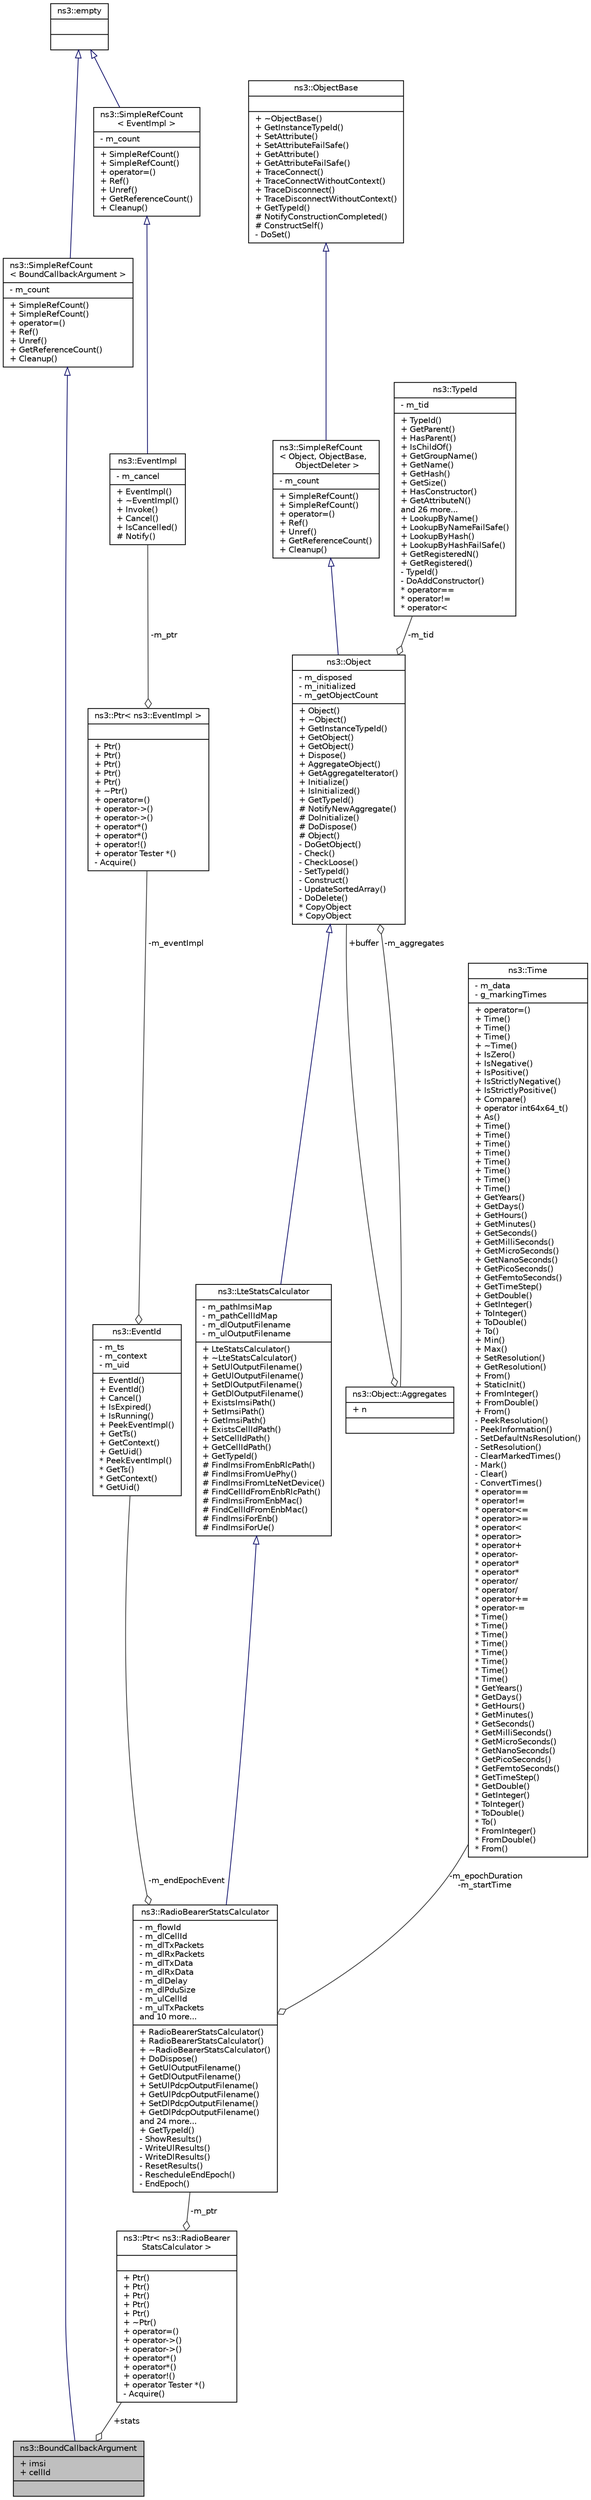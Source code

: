 digraph "ns3::BoundCallbackArgument"
{
  edge [fontname="Helvetica",fontsize="10",labelfontname="Helvetica",labelfontsize="10"];
  node [fontname="Helvetica",fontsize="10",shape=record];
  Node1 [label="{ns3::BoundCallbackArgument\n|+ imsi\l+ cellId\l|}",height=0.2,width=0.4,color="black", fillcolor="grey75", style="filled", fontcolor="black"];
  Node2 -> Node1 [dir="back",color="midnightblue",fontsize="10",style="solid",arrowtail="onormal"];
  Node2 [label="{ns3::SimpleRefCount\l\< BoundCallbackArgument \>\n|- m_count\l|+ SimpleRefCount()\l+ SimpleRefCount()\l+ operator=()\l+ Ref()\l+ Unref()\l+ GetReferenceCount()\l+ Cleanup()\l}",height=0.2,width=0.4,color="black", fillcolor="white", style="filled",URL="$da/da1/classns3_1_1SimpleRefCount.html"];
  Node3 -> Node2 [dir="back",color="midnightblue",fontsize="10",style="solid",arrowtail="onormal"];
  Node3 [label="{ns3::empty\n||}",height=0.2,width=0.4,color="black", fillcolor="white", style="filled",URL="$d9/d6a/classns3_1_1empty.html",tooltip="make Callback use a separate empty type "];
  Node4 -> Node1 [color="grey25",fontsize="10",style="solid",label=" +stats" ,arrowhead="odiamond"];
  Node4 [label="{ns3::Ptr\< ns3::RadioBearer\lStatsCalculator \>\n||+ Ptr()\l+ Ptr()\l+ Ptr()\l+ Ptr()\l+ Ptr()\l+ ~Ptr()\l+ operator=()\l+ operator-\>()\l+ operator-\>()\l+ operator*()\l+ operator*()\l+ operator!()\l+ operator Tester *()\l- Acquire()\l}",height=0.2,width=0.4,color="black", fillcolor="white", style="filled",URL="$dc/d90/classns3_1_1Ptr.html"];
  Node5 -> Node4 [color="grey25",fontsize="10",style="solid",label=" -m_ptr" ,arrowhead="odiamond"];
  Node5 [label="{ns3::RadioBearerStatsCalculator\n|- m_flowId\l- m_dlCellId\l- m_dlTxPackets\l- m_dlRxPackets\l- m_dlTxData\l- m_dlRxData\l- m_dlDelay\l- m_dlPduSize\l- m_ulCellId\l- m_ulTxPackets\land 10 more...\l|+ RadioBearerStatsCalculator()\l+ RadioBearerStatsCalculator()\l+ ~RadioBearerStatsCalculator()\l+ DoDispose()\l+ GetUlOutputFilename()\l+ GetDlOutputFilename()\l+ SetUlPdcpOutputFilename()\l+ GetUlPdcpOutputFilename()\l+ SetDlPdcpOutputFilename()\l+ GetDlPdcpOutputFilename()\land 24 more...\l+ GetTypeId()\l- ShowResults()\l- WriteUlResults()\l- WriteDlResults()\l- ResetResults()\l- RescheduleEndEpoch()\l- EndEpoch()\l}",height=0.2,width=0.4,color="black", fillcolor="white", style="filled",URL="$da/d14/classns3_1_1RadioBearerStatsCalculator.html"];
  Node6 -> Node5 [dir="back",color="midnightblue",fontsize="10",style="solid",arrowtail="onormal"];
  Node6 [label="{ns3::LteStatsCalculator\n|- m_pathImsiMap\l- m_pathCellIdMap\l- m_dlOutputFilename\l- m_ulOutputFilename\l|+ LteStatsCalculator()\l+ ~LteStatsCalculator()\l+ SetUlOutputFilename()\l+ GetUlOutputFilename()\l+ SetDlOutputFilename()\l+ GetDlOutputFilename()\l+ ExistsImsiPath()\l+ SetImsiPath()\l+ GetImsiPath()\l+ ExistsCellIdPath()\l+ SetCellIdPath()\l+ GetCellIdPath()\l+ GetTypeId()\l# FindImsiFromEnbRlcPath()\l# FindImsiFromUePhy()\l# FindImsiFromLteNetDevice()\l# FindCellIdFromEnbRlcPath()\l# FindImsiFromEnbMac()\l# FindCellIdFromEnbMac()\l# FindImsiForEnb()\l# FindImsiForUe()\l}",height=0.2,width=0.4,color="black", fillcolor="white", style="filled",URL="$d6/d9c/classns3_1_1LteStatsCalculator.html"];
  Node7 -> Node6 [dir="back",color="midnightblue",fontsize="10",style="solid",arrowtail="onormal"];
  Node7 [label="{ns3::Object\n|- m_disposed\l- m_initialized\l- m_getObjectCount\l|+ Object()\l+ ~Object()\l+ GetInstanceTypeId()\l+ GetObject()\l+ GetObject()\l+ Dispose()\l+ AggregateObject()\l+ GetAggregateIterator()\l+ Initialize()\l+ IsInitialized()\l+ GetTypeId()\l# NotifyNewAggregate()\l# DoInitialize()\l# DoDispose()\l# Object()\l- DoGetObject()\l- Check()\l- CheckLoose()\l- SetTypeId()\l- Construct()\l- UpdateSortedArray()\l- DoDelete()\l* CopyObject\l* CopyObject\l}",height=0.2,width=0.4,color="black", fillcolor="white", style="filled",URL="$d9/d77/classns3_1_1Object.html",tooltip="A base class which provides memory management and object aggregation. "];
  Node8 -> Node7 [dir="back",color="midnightblue",fontsize="10",style="solid",arrowtail="onormal"];
  Node8 [label="{ns3::SimpleRefCount\l\< Object, ObjectBase,\l ObjectDeleter \>\n|- m_count\l|+ SimpleRefCount()\l+ SimpleRefCount()\l+ operator=()\l+ Ref()\l+ Unref()\l+ GetReferenceCount()\l+ Cleanup()\l}",height=0.2,width=0.4,color="black", fillcolor="white", style="filled",URL="$da/da1/classns3_1_1SimpleRefCount.html"];
  Node9 -> Node8 [dir="back",color="midnightblue",fontsize="10",style="solid",arrowtail="onormal"];
  Node9 [label="{ns3::ObjectBase\n||+ ~ObjectBase()\l+ GetInstanceTypeId()\l+ SetAttribute()\l+ SetAttributeFailSafe()\l+ GetAttribute()\l+ GetAttributeFailSafe()\l+ TraceConnect()\l+ TraceConnectWithoutContext()\l+ TraceDisconnect()\l+ TraceDisconnectWithoutContext()\l+ GetTypeId()\l# NotifyConstructionCompleted()\l# ConstructSelf()\l- DoSet()\l}",height=0.2,width=0.4,color="black", fillcolor="white", style="filled",URL="$d2/dac/classns3_1_1ObjectBase.html",tooltip="Anchor the ns-3 type and attribute system. "];
  Node10 -> Node7 [color="grey25",fontsize="10",style="solid",label=" -m_tid" ,arrowhead="odiamond"];
  Node10 [label="{ns3::TypeId\n|- m_tid\l|+ TypeId()\l+ GetParent()\l+ HasParent()\l+ IsChildOf()\l+ GetGroupName()\l+ GetName()\l+ GetHash()\l+ GetSize()\l+ HasConstructor()\l+ GetAttributeN()\land 26 more...\l+ LookupByName()\l+ LookupByNameFailSafe()\l+ LookupByHash()\l+ LookupByHashFailSafe()\l+ GetRegisteredN()\l+ GetRegistered()\l- TypeId()\l- DoAddConstructor()\l* operator==\l* operator!=\l* operator\<\l}",height=0.2,width=0.4,color="black", fillcolor="white", style="filled",URL="$d6/d11/classns3_1_1TypeId.html",tooltip="a unique identifier for an interface. "];
  Node11 -> Node7 [color="grey25",fontsize="10",style="solid",label=" -m_aggregates" ,arrowhead="odiamond"];
  Node11 [label="{ns3::Object::Aggregates\n|+ n\l|}",height=0.2,width=0.4,color="black", fillcolor="white", style="filled",URL="$d5/de9/structns3_1_1Object_1_1Aggregates.html"];
  Node7 -> Node11 [color="grey25",fontsize="10",style="solid",label=" +buffer" ,arrowhead="odiamond"];
  Node12 -> Node5 [color="grey25",fontsize="10",style="solid",label=" -m_endEpochEvent" ,arrowhead="odiamond"];
  Node12 [label="{ns3::EventId\n|- m_ts\l- m_context\l- m_uid\l|+ EventId()\l+ EventId()\l+ Cancel()\l+ IsExpired()\l+ IsRunning()\l+ PeekEventImpl()\l+ GetTs()\l+ GetContext()\l+ GetUid()\l* PeekEventImpl()\l* GetTs()\l* GetContext()\l* GetUid()\l}",height=0.2,width=0.4,color="black", fillcolor="white", style="filled",URL="$d1/df8/classns3_1_1EventId.html",tooltip="An identifier for simulation events. "];
  Node13 -> Node12 [color="grey25",fontsize="10",style="solid",label=" -m_eventImpl" ,arrowhead="odiamond"];
  Node13 [label="{ns3::Ptr\< ns3::EventImpl \>\n||+ Ptr()\l+ Ptr()\l+ Ptr()\l+ Ptr()\l+ Ptr()\l+ ~Ptr()\l+ operator=()\l+ operator-\>()\l+ operator-\>()\l+ operator*()\l+ operator*()\l+ operator!()\l+ operator Tester *()\l- Acquire()\l}",height=0.2,width=0.4,color="black", fillcolor="white", style="filled",URL="$dc/d90/classns3_1_1Ptr.html"];
  Node14 -> Node13 [color="grey25",fontsize="10",style="solid",label=" -m_ptr" ,arrowhead="odiamond"];
  Node14 [label="{ns3::EventImpl\n|- m_cancel\l|+ EventImpl()\l+ ~EventImpl()\l+ Invoke()\l+ Cancel()\l+ IsCancelled()\l# Notify()\l}",height=0.2,width=0.4,color="black", fillcolor="white", style="filled",URL="$da/def/classns3_1_1EventImpl.html",tooltip="A simulation event. "];
  Node15 -> Node14 [dir="back",color="midnightblue",fontsize="10",style="solid",arrowtail="onormal"];
  Node15 [label="{ns3::SimpleRefCount\l\< EventImpl \>\n|- m_count\l|+ SimpleRefCount()\l+ SimpleRefCount()\l+ operator=()\l+ Ref()\l+ Unref()\l+ GetReferenceCount()\l+ Cleanup()\l}",height=0.2,width=0.4,color="black", fillcolor="white", style="filled",URL="$da/da1/classns3_1_1SimpleRefCount.html"];
  Node3 -> Node15 [dir="back",color="midnightblue",fontsize="10",style="solid",arrowtail="onormal"];
  Node16 -> Node5 [color="grey25",fontsize="10",style="solid",label=" -m_epochDuration\n-m_startTime" ,arrowhead="odiamond"];
  Node16 [label="{ns3::Time\n|- m_data\l- g_markingTimes\l|+ operator=()\l+ Time()\l+ Time()\l+ Time()\l+ ~Time()\l+ IsZero()\l+ IsNegative()\l+ IsPositive()\l+ IsStrictlyNegative()\l+ IsStrictlyPositive()\l+ Compare()\l+ operator int64x64_t()\l+ As()\l+ Time()\l+ Time()\l+ Time()\l+ Time()\l+ Time()\l+ Time()\l+ Time()\l+ Time()\l+ GetYears()\l+ GetDays()\l+ GetHours()\l+ GetMinutes()\l+ GetSeconds()\l+ GetMilliSeconds()\l+ GetMicroSeconds()\l+ GetNanoSeconds()\l+ GetPicoSeconds()\l+ GetFemtoSeconds()\l+ GetTimeStep()\l+ GetDouble()\l+ GetInteger()\l+ ToInteger()\l+ ToDouble()\l+ To()\l+ Min()\l+ Max()\l+ SetResolution()\l+ GetResolution()\l+ From()\l+ StaticInit()\l+ FromInteger()\l+ FromDouble()\l+ From()\l- PeekResolution()\l- PeekInformation()\l- SetDefaultNsResolution()\l- SetResolution()\l- ClearMarkedTimes()\l- Mark()\l- Clear()\l- ConvertTimes()\l* operator==\l* operator!=\l* operator\<=\l* operator\>=\l* operator\<\l* operator\>\l* operator+\l* operator-\l* operator*\l* operator*\l* operator/\l* operator/\l* operator+=\l* operator-=\l* Time()\l* Time()\l* Time()\l* Time()\l* Time()\l* Time()\l* Time()\l* Time()\l* GetYears()\l* GetDays()\l* GetHours()\l* GetMinutes()\l* GetSeconds()\l* GetMilliSeconds()\l* GetMicroSeconds()\l* GetNanoSeconds()\l* GetPicoSeconds()\l* GetFemtoSeconds()\l* GetTimeStep()\l* GetDouble()\l* GetInteger()\l* ToInteger()\l* ToDouble()\l* To()\l* FromInteger()\l* FromDouble()\l* From()\l}",height=0.2,width=0.4,color="black", fillcolor="white", style="filled",URL="$dc/d04/classns3_1_1Time.html",tooltip="Simulation virtual time values and global simulation resolution. "];
}

